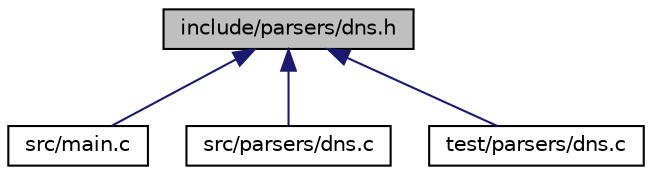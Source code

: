 digraph "include/parsers/dns.h"
{
 // LATEX_PDF_SIZE
  edge [fontname="Helvetica",fontsize="10",labelfontname="Helvetica",labelfontsize="10"];
  node [fontname="Helvetica",fontsize="10",shape=record];
  Node1 [label="include/parsers/dns.h",height=0.2,width=0.4,color="black", fillcolor="grey75", style="filled", fontcolor="black",tooltip="DNS message parser."];
  Node1 -> Node2 [dir="back",color="midnightblue",fontsize="10",style="solid",fontname="Helvetica"];
  Node2 [label="src/main.c",height=0.2,width=0.4,color="black", fillcolor="white", style="filled",URL="$main_8c.html",tooltip="Program entry point."];
  Node1 -> Node3 [dir="back",color="midnightblue",fontsize="10",style="solid",fontname="Helvetica"];
  Node3 [label="src/parsers/dns.c",height=0.2,width=0.4,color="black", fillcolor="white", style="filled",URL="$src_2parsers_2dns_8c.html",tooltip="DNS message parser."];
  Node1 -> Node4 [dir="back",color="midnightblue",fontsize="10",style="solid",fontname="Helvetica"];
  Node4 [label="test/parsers/dns.c",height=0.2,width=0.4,color="black", fillcolor="white", style="filled",URL="$test_2parsers_2dns_8c.html",tooltip="Unit tests for the DNS parser."];
}
